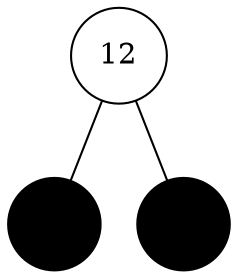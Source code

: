 graph step2 { 12 [shape=circle]; node [shape=circle, color=black]; e1 [style=filled, fillcolor=black]; e2 [style=filled, fillcolor=black]; 12--e1; 12--e2; }
